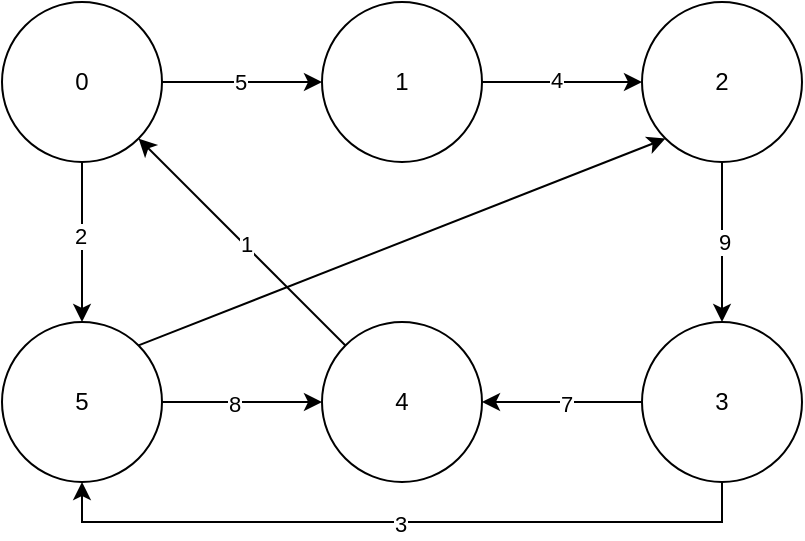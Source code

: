 <mxfile version="21.0.6" type="device" pages="3"><diagram name="graph" id="VqqsskGvAyJRVhel9nWN"><mxGraphModel dx="794" dy="491" grid="1" gridSize="10" guides="1" tooltips="1" connect="1" arrows="1" fold="1" page="1" pageScale="1" pageWidth="1100" pageHeight="850" math="0" shadow="0"><root><mxCell id="0"/><mxCell id="1" parent="0"/><mxCell id="hbhjXMSSPPNHoTmf7Dx2-3" value="" style="edgeStyle=orthogonalEdgeStyle;rounded=0;orthogonalLoop=1;jettySize=auto;html=1;" parent="1" source="hbhjXMSSPPNHoTmf7Dx2-1" target="hbhjXMSSPPNHoTmf7Dx2-2" edge="1"><mxGeometry relative="1" as="geometry"/></mxCell><mxCell id="hbhjXMSSPPNHoTmf7Dx2-22" value="5" style="edgeLabel;html=1;align=center;verticalAlign=middle;resizable=0;points=[];" parent="hbhjXMSSPPNHoTmf7Dx2-3" vertex="1" connectable="0"><mxGeometry x="-0.025" relative="1" as="geometry"><mxPoint as="offset"/></mxGeometry></mxCell><mxCell id="hbhjXMSSPPNHoTmf7Dx2-16" style="edgeStyle=orthogonalEdgeStyle;rounded=0;orthogonalLoop=1;jettySize=auto;html=1;entryX=0.5;entryY=0;entryDx=0;entryDy=0;" parent="1" source="hbhjXMSSPPNHoTmf7Dx2-1" target="hbhjXMSSPPNHoTmf7Dx2-14" edge="1"><mxGeometry relative="1" as="geometry"/></mxCell><mxCell id="hbhjXMSSPPNHoTmf7Dx2-23" value="2" style="edgeLabel;html=1;align=center;verticalAlign=middle;resizable=0;points=[];" parent="hbhjXMSSPPNHoTmf7Dx2-16" vertex="1" connectable="0"><mxGeometry x="-0.075" y="-1" relative="1" as="geometry"><mxPoint as="offset"/></mxGeometry></mxCell><mxCell id="hbhjXMSSPPNHoTmf7Dx2-1" value="0" style="ellipse;whiteSpace=wrap;html=1;aspect=fixed;" parent="1" vertex="1"><mxGeometry x="370" y="220" width="80" height="80" as="geometry"/></mxCell><mxCell id="hbhjXMSSPPNHoTmf7Dx2-6" value="" style="edgeStyle=orthogonalEdgeStyle;rounded=0;orthogonalLoop=1;jettySize=auto;html=1;" parent="1" source="hbhjXMSSPPNHoTmf7Dx2-2" target="hbhjXMSSPPNHoTmf7Dx2-5" edge="1"><mxGeometry relative="1" as="geometry"/></mxCell><mxCell id="hbhjXMSSPPNHoTmf7Dx2-24" value="4" style="edgeLabel;html=1;align=center;verticalAlign=middle;resizable=0;points=[];" parent="hbhjXMSSPPNHoTmf7Dx2-6" vertex="1" connectable="0"><mxGeometry x="-0.075" y="1" relative="1" as="geometry"><mxPoint as="offset"/></mxGeometry></mxCell><mxCell id="hbhjXMSSPPNHoTmf7Dx2-2" value="1" style="ellipse;whiteSpace=wrap;html=1;aspect=fixed;" parent="1" vertex="1"><mxGeometry x="530" y="220" width="80" height="80" as="geometry"/></mxCell><mxCell id="hbhjXMSSPPNHoTmf7Dx2-8" value="" style="edgeStyle=orthogonalEdgeStyle;rounded=0;orthogonalLoop=1;jettySize=auto;html=1;" parent="1" source="hbhjXMSSPPNHoTmf7Dx2-5" target="hbhjXMSSPPNHoTmf7Dx2-7" edge="1"><mxGeometry relative="1" as="geometry"/></mxCell><mxCell id="hbhjXMSSPPNHoTmf7Dx2-25" value="9" style="edgeLabel;html=1;align=center;verticalAlign=middle;resizable=0;points=[];" parent="hbhjXMSSPPNHoTmf7Dx2-8" vertex="1" connectable="0"><mxGeometry y="1" relative="1" as="geometry"><mxPoint as="offset"/></mxGeometry></mxCell><mxCell id="hbhjXMSSPPNHoTmf7Dx2-5" value="2" style="ellipse;whiteSpace=wrap;html=1;aspect=fixed;" parent="1" vertex="1"><mxGeometry x="690" y="220" width="80" height="80" as="geometry"/></mxCell><mxCell id="hbhjXMSSPPNHoTmf7Dx2-11" value="" style="edgeStyle=orthogonalEdgeStyle;rounded=0;orthogonalLoop=1;jettySize=auto;html=1;" parent="1" source="hbhjXMSSPPNHoTmf7Dx2-7" target="hbhjXMSSPPNHoTmf7Dx2-10" edge="1"><mxGeometry relative="1" as="geometry"/></mxCell><mxCell id="hbhjXMSSPPNHoTmf7Dx2-26" value="7" style="edgeLabel;html=1;align=center;verticalAlign=middle;resizable=0;points=[];" parent="hbhjXMSSPPNHoTmf7Dx2-11" vertex="1" connectable="0"><mxGeometry x="-0.05" y="1" relative="1" as="geometry"><mxPoint as="offset"/></mxGeometry></mxCell><mxCell id="hbhjXMSSPPNHoTmf7Dx2-19" style="edgeStyle=orthogonalEdgeStyle;rounded=0;orthogonalLoop=1;jettySize=auto;html=1;exitX=0.5;exitY=1;exitDx=0;exitDy=0;entryX=0.5;entryY=1;entryDx=0;entryDy=0;" parent="1" source="hbhjXMSSPPNHoTmf7Dx2-7" target="hbhjXMSSPPNHoTmf7Dx2-14" edge="1"><mxGeometry relative="1" as="geometry"><Array as="points"><mxPoint x="730" y="480"/><mxPoint x="410" y="480"/></Array></mxGeometry></mxCell><mxCell id="hbhjXMSSPPNHoTmf7Dx2-27" value="3" style="edgeLabel;html=1;align=center;verticalAlign=middle;resizable=0;points=[];" parent="hbhjXMSSPPNHoTmf7Dx2-19" vertex="1" connectable="0"><mxGeometry x="0.006" y="1" relative="1" as="geometry"><mxPoint as="offset"/></mxGeometry></mxCell><mxCell id="hbhjXMSSPPNHoTmf7Dx2-7" value="3" style="ellipse;whiteSpace=wrap;html=1;aspect=fixed;" parent="1" vertex="1"><mxGeometry x="690" y="380" width="80" height="80" as="geometry"/></mxCell><mxCell id="hbhjXMSSPPNHoTmf7Dx2-15" value="" style="edgeStyle=orthogonalEdgeStyle;rounded=0;orthogonalLoop=1;jettySize=auto;html=1;startArrow=classic;startFill=1;endArrow=none;endFill=0;" parent="1" source="hbhjXMSSPPNHoTmf7Dx2-10" target="hbhjXMSSPPNHoTmf7Dx2-14" edge="1"><mxGeometry relative="1" as="geometry"/></mxCell><mxCell id="hbhjXMSSPPNHoTmf7Dx2-29" value="8" style="edgeLabel;html=1;align=center;verticalAlign=middle;resizable=0;points=[];" parent="hbhjXMSSPPNHoTmf7Dx2-15" vertex="1" connectable="0"><mxGeometry x="0.1" y="1" relative="1" as="geometry"><mxPoint as="offset"/></mxGeometry></mxCell><mxCell id="hbhjXMSSPPNHoTmf7Dx2-20" style="rounded=0;orthogonalLoop=1;jettySize=auto;html=1;exitX=0;exitY=0;exitDx=0;exitDy=0;entryX=1;entryY=1;entryDx=0;entryDy=0;" parent="1" source="hbhjXMSSPPNHoTmf7Dx2-10" target="hbhjXMSSPPNHoTmf7Dx2-1" edge="1"><mxGeometry relative="1" as="geometry"/></mxCell><mxCell id="hbhjXMSSPPNHoTmf7Dx2-28" value="1" style="edgeLabel;html=1;align=center;verticalAlign=middle;resizable=0;points=[];" parent="hbhjXMSSPPNHoTmf7Dx2-20" vertex="1" connectable="0"><mxGeometry x="-0.029" y="-1" relative="1" as="geometry"><mxPoint as="offset"/></mxGeometry></mxCell><mxCell id="hbhjXMSSPPNHoTmf7Dx2-10" value="4" style="ellipse;whiteSpace=wrap;html=1;aspect=fixed;" parent="1" vertex="1"><mxGeometry x="530" y="380" width="80" height="80" as="geometry"/></mxCell><mxCell id="hbhjXMSSPPNHoTmf7Dx2-21" style="edgeStyle=none;rounded=0;orthogonalLoop=1;jettySize=auto;html=1;exitX=1;exitY=0;exitDx=0;exitDy=0;entryX=0;entryY=1;entryDx=0;entryDy=0;" parent="1" source="hbhjXMSSPPNHoTmf7Dx2-14" target="hbhjXMSSPPNHoTmf7Dx2-5" edge="1"><mxGeometry relative="1" as="geometry"/></mxCell><mxCell id="hbhjXMSSPPNHoTmf7Dx2-14" value="5" style="ellipse;whiteSpace=wrap;html=1;aspect=fixed;" parent="1" vertex="1"><mxGeometry x="370" y="380" width="80" height="80" as="geometry"/></mxCell></root></mxGraphModel></diagram><diagram id="MIWcpX5m_j7jr_BOgCvF" name="tree_dfs"><mxGraphModel dx="794" dy="491" grid="1" gridSize="10" guides="1" tooltips="1" connect="1" arrows="1" fold="1" page="1" pageScale="1" pageWidth="1100" pageHeight="850" math="0" shadow="0"><root><mxCell id="0"/><mxCell id="1" parent="0"/><mxCell id="f6bbkJyz7zZwomvE9vL9-3" value="" style="rounded=0;orthogonalLoop=1;jettySize=auto;html=1;" parent="1" source="f6bbkJyz7zZwomvE9vL9-1" target="f6bbkJyz7zZwomvE9vL9-2" edge="1"><mxGeometry relative="1" as="geometry"/></mxCell><mxCell id="f6bbkJyz7zZwomvE9vL9-6" value="" style="rounded=0;orthogonalLoop=1;jettySize=auto;html=1;" parent="1" source="f6bbkJyz7zZwomvE9vL9-1" target="f6bbkJyz7zZwomvE9vL9-5" edge="1"><mxGeometry relative="1" as="geometry"/></mxCell><mxCell id="f6bbkJyz7zZwomvE9vL9-1" value="0" style="ellipse;whiteSpace=wrap;html=1;aspect=fixed;" parent="1" vertex="1"><mxGeometry x="440" y="80" width="80" height="80" as="geometry"/></mxCell><mxCell id="f6bbkJyz7zZwomvE9vL9-2" value="1" style="ellipse;whiteSpace=wrap;html=1;" parent="1" vertex="1"><mxGeometry x="360" y="200" width="80" height="80" as="geometry"/></mxCell><mxCell id="f6bbkJyz7zZwomvE9vL9-8" value="" style="rounded=0;orthogonalLoop=1;jettySize=auto;html=1;" parent="1" source="f6bbkJyz7zZwomvE9vL9-5" target="f6bbkJyz7zZwomvE9vL9-7" edge="1"><mxGeometry relative="1" as="geometry"/></mxCell><mxCell id="f6bbkJyz7zZwomvE9vL9-11" value="" style="rounded=0;orthogonalLoop=1;jettySize=auto;html=1;" parent="1" source="f6bbkJyz7zZwomvE9vL9-5" target="f6bbkJyz7zZwomvE9vL9-10" edge="1"><mxGeometry relative="1" as="geometry"/></mxCell><mxCell id="f6bbkJyz7zZwomvE9vL9-5" value="5" style="ellipse;whiteSpace=wrap;html=1;aspect=fixed;" parent="1" vertex="1"><mxGeometry x="520" y="200" width="80" height="80" as="geometry"/></mxCell><mxCell id="f6bbkJyz7zZwomvE9vL9-7" value="4" style="ellipse;whiteSpace=wrap;html=1;aspect=fixed;" parent="1" vertex="1"><mxGeometry x="440" y="320" width="80" height="80" as="geometry"/></mxCell><mxCell id="f6bbkJyz7zZwomvE9vL9-13" value="" style="rounded=0;orthogonalLoop=1;jettySize=auto;html=1;" parent="1" source="f6bbkJyz7zZwomvE9vL9-10" target="f6bbkJyz7zZwomvE9vL9-12" edge="1"><mxGeometry relative="1" as="geometry"/></mxCell><mxCell id="f6bbkJyz7zZwomvE9vL9-10" value="2" style="ellipse;whiteSpace=wrap;html=1;aspect=fixed;" parent="1" vertex="1"><mxGeometry x="600" y="320" width="80" height="80" as="geometry"/></mxCell><mxCell id="f6bbkJyz7zZwomvE9vL9-12" value="3" style="ellipse;whiteSpace=wrap;html=1;aspect=fixed;" parent="1" vertex="1"><mxGeometry x="680" y="440" width="80" height="80" as="geometry"/></mxCell><mxCell id="f6bbkJyz7zZwomvE9vL9-14" value="1" style="ellipse;whiteSpace=wrap;html=1;aspect=fixed;fillColor=#d5e8d4;strokeColor=#82b366;" parent="1" vertex="1"><mxGeometry x="500" y="102.5" width="35" height="35" as="geometry"/></mxCell><mxCell id="f6bbkJyz7zZwomvE9vL9-15" value="2" style="ellipse;whiteSpace=wrap;html=1;aspect=fixed;fillColor=#d5e8d4;strokeColor=#82b366;" parent="1" vertex="1"><mxGeometry x="580" y="222.5" width="35" height="35" as="geometry"/></mxCell><mxCell id="f6bbkJyz7zZwomvE9vL9-16" value="3" style="ellipse;whiteSpace=wrap;html=1;aspect=fixed;fillColor=#d5e8d4;strokeColor=#82b366;" parent="1" vertex="1"><mxGeometry x="660" y="342.5" width="35" height="35" as="geometry"/></mxCell><mxCell id="f6bbkJyz7zZwomvE9vL9-17" value="4" style="ellipse;whiteSpace=wrap;html=1;aspect=fixed;fillColor=#d5e8d4;strokeColor=#82b366;" parent="1" vertex="1"><mxGeometry x="740" y="462.5" width="35" height="35" as="geometry"/></mxCell><mxCell id="f6bbkJyz7zZwomvE9vL9-18" value="5" style="ellipse;whiteSpace=wrap;html=1;aspect=fixed;fillColor=#d5e8d4;strokeColor=#82b366;" parent="1" vertex="1"><mxGeometry x="500" y="342.5" width="35" height="35" as="geometry"/></mxCell><mxCell id="f6bbkJyz7zZwomvE9vL9-19" value="6" style="ellipse;whiteSpace=wrap;html=1;aspect=fixed;fillColor=#d5e8d4;strokeColor=#82b366;" parent="1" vertex="1"><mxGeometry x="420" y="222.5" width="35" height="35" as="geometry"/></mxCell></root></mxGraphModel></diagram><diagram id="Yae0NlCMRkA0WKOqOVBJ" name="kl"><mxGraphModel dx="794" dy="434" grid="1" gridSize="10" guides="1" tooltips="1" connect="1" arrows="1" fold="1" page="1" pageScale="1" pageWidth="1100" pageHeight="850" math="0" shadow="0"><root><mxCell id="0"/><mxCell id="1" parent="0"/><mxCell id="9sTx6m_-Byir8Omt71uG-3" value="" style="rounded=0;orthogonalLoop=1;jettySize=auto;endArrow=none;endFill=0;" parent="1" source="9sTx6m_-Byir8Omt71uG-1" target="9sTx6m_-Byir8Omt71uG-2" edge="1"><mxGeometry relative="1" as="geometry"/></mxCell><mxCell id="9sTx6m_-Byir8Omt71uG-21" value="2" style="edgeLabel;align=center;verticalAlign=middle;resizable=0;points=[];" parent="9sTx6m_-Byir8Omt71uG-3" vertex="1" connectable="0"><mxGeometry relative="1" as="geometry"><mxPoint as="offset"/></mxGeometry></mxCell><mxCell id="9sTx6m_-Byir8Omt71uG-5" value="5" style="rounded=0;orthogonalLoop=1;jettySize=auto;endArrow=none;endFill=0;" parent="1" source="9sTx6m_-Byir8Omt71uG-1" target="9sTx6m_-Byir8Omt71uG-4" edge="1"><mxGeometry relative="1" as="geometry"/></mxCell><mxCell id="9sTx6m_-Byir8Omt71uG-1" value="0" style="ellipse;whiteSpace=wrap;html=1;aspect=fixed;fillColor=#dae8fc;strokeColor=#6c8ebf;" parent="1" vertex="1"><mxGeometry x="200" y="80" width="80" height="80" as="geometry"/></mxCell><mxCell id="9sTx6m_-Byir8Omt71uG-10" value="" style="rounded=0;orthogonalLoop=1;jettySize=auto;endArrow=none;endFill=0;" parent="1" source="9sTx6m_-Byir8Omt71uG-2" target="9sTx6m_-Byir8Omt71uG-9" edge="1"><mxGeometry relative="1" as="geometry"/></mxCell><mxCell id="9sTx6m_-Byir8Omt71uG-19" value="1" style="edgeLabel;align=center;verticalAlign=middle;resizable=0;points=[];" parent="9sTx6m_-Byir8Omt71uG-10" vertex="1" connectable="0"><mxGeometry x="-0.05" relative="1" as="geometry"><mxPoint as="offset"/></mxGeometry></mxCell><mxCell id="9sTx6m_-Byir8Omt71uG-2" value="1" style="ellipse;aspect=fixed;fillColor=#d5e8d4;strokeColor=#82b366;" parent="1" vertex="1"><mxGeometry x="360" y="160" width="80" height="80" as="geometry"/></mxCell><mxCell id="9sTx6m_-Byir8Omt71uG-7" value="" style="rounded=0;orthogonalLoop=1;jettySize=auto;endArrow=none;endFill=0;" parent="1" source="9sTx6m_-Byir8Omt71uG-4" target="9sTx6m_-Byir8Omt71uG-6" edge="1"><mxGeometry relative="1" as="geometry"/></mxCell><mxCell id="9sTx6m_-Byir8Omt71uG-22" value="4" style="edgeLabel;align=center;verticalAlign=middle;resizable=0;points=[];" parent="9sTx6m_-Byir8Omt71uG-7" vertex="1" connectable="0"><mxGeometry x="0.045" relative="1" as="geometry"><mxPoint as="offset"/></mxGeometry></mxCell><mxCell id="9sTx6m_-Byir8Omt71uG-4" value="2" style="ellipse;aspect=fixed;fillColor=#dae8fc;strokeColor=#6c8ebf;" parent="1" vertex="1"><mxGeometry x="200" y="360" width="80" height="80" as="geometry"/></mxCell><mxCell id="9sTx6m_-Byir8Omt71uG-8" value="" style="rounded=0;orthogonalLoop=1;jettySize=auto;endArrow=none;endFill=0;" parent="1" source="9sTx6m_-Byir8Omt71uG-6" target="9sTx6m_-Byir8Omt71uG-2" edge="1"><mxGeometry relative="1" as="geometry"/></mxCell><mxCell id="9sTx6m_-Byir8Omt71uG-20" value="3" style="edgeLabel;align=center;verticalAlign=middle;resizable=0;points=[];" parent="9sTx6m_-Byir8Omt71uG-8" vertex="1" connectable="0"><mxGeometry x="-0.1" relative="1" as="geometry"><mxPoint as="offset"/></mxGeometry></mxCell><mxCell id="9sTx6m_-Byir8Omt71uG-6" value="3" style="ellipse;aspect=fixed;fillColor=#d5e8d4;strokeColor=#82b366;" parent="1" vertex="1"><mxGeometry x="360" y="280" width="80" height="80" as="geometry"/></mxCell><mxCell id="9sTx6m_-Byir8Omt71uG-12" value="9" style="rounded=0;orthogonalLoop=1;jettySize=auto;endArrow=none;endFill=0;" parent="1" source="9sTx6m_-Byir8Omt71uG-9" target="9sTx6m_-Byir8Omt71uG-11" edge="1"><mxGeometry relative="1" as="geometry"/></mxCell><mxCell id="9sTx6m_-Byir8Omt71uG-15" value="6" style="rounded=0;orthogonalLoop=1;jettySize=auto;endArrow=none;endFill=0;" parent="1" source="9sTx6m_-Byir8Omt71uG-9" target="9sTx6m_-Byir8Omt71uG-14" edge="1"><mxGeometry relative="1" as="geometry"/></mxCell><mxCell id="9sTx6m_-Byir8Omt71uG-9" value="4" style="ellipse;aspect=fixed;fillColor=#d5e8d4;strokeColor=#82b366;" parent="1" vertex="1"><mxGeometry x="520" y="160" width="80" height="80" as="geometry"/></mxCell><mxCell id="9sTx6m_-Byir8Omt71uG-13" value="1" style="rounded=0;orthogonalLoop=1;jettySize=auto;endArrow=none;endFill=0;" parent="1" source="9sTx6m_-Byir8Omt71uG-11" target="9sTx6m_-Byir8Omt71uG-6" edge="1"><mxGeometry relative="1" as="geometry"/></mxCell><mxCell id="9sTx6m_-Byir8Omt71uG-11" value="5" style="ellipse;aspect=fixed;fillColor=#d5e8d4;strokeColor=#82b366;" parent="1" vertex="1"><mxGeometry x="520" y="280" width="80" height="80" as="geometry"/></mxCell><mxCell id="9sTx6m_-Byir8Omt71uG-17" value="" style="rounded=0;orthogonalLoop=1;jettySize=auto;endArrow=none;endFill=0;" parent="1" source="9sTx6m_-Byir8Omt71uG-14" target="9sTx6m_-Byir8Omt71uG-16" edge="1"><mxGeometry relative="1" as="geometry"/></mxCell><mxCell id="9sTx6m_-Byir8Omt71uG-24" value="8" style="edgeLabel;align=center;verticalAlign=middle;resizable=0;points=[];" parent="9sTx6m_-Byir8Omt71uG-17" vertex="1" connectable="0"><mxGeometry y="1" relative="1" as="geometry"><mxPoint as="offset"/></mxGeometry></mxCell><mxCell id="9sTx6m_-Byir8Omt71uG-14" value="6" style="ellipse;aspect=fixed;fillColor=#dae8fc;strokeColor=#6c8ebf;" parent="1" vertex="1"><mxGeometry x="680" y="80" width="80" height="80" as="geometry"/></mxCell><mxCell id="9sTx6m_-Byir8Omt71uG-18" style="rounded=0;orthogonalLoop=1;jettySize=auto;entryX=0.975;entryY=0.713;entryDx=0;entryDy=0;entryPerimeter=0;endArrow=none;endFill=0;" parent="1" source="9sTx6m_-Byir8Omt71uG-16" target="9sTx6m_-Byir8Omt71uG-11" edge="1"><mxGeometry relative="1" as="geometry"/></mxCell><mxCell id="9sTx6m_-Byir8Omt71uG-23" value="7" style="edgeLabel;align=center;verticalAlign=middle;resizable=0;points=[];" parent="9sTx6m_-Byir8Omt71uG-18" vertex="1" connectable="0"><mxGeometry x="0.062" y="1" relative="1" as="geometry"><mxPoint as="offset"/></mxGeometry></mxCell><mxCell id="9sTx6m_-Byir8Omt71uG-16" value="7" style="ellipse;aspect=fixed;fillColor=#dae8fc;strokeColor=#6c8ebf;" parent="1" vertex="1"><mxGeometry x="680" y="360" width="80" height="80" as="geometry"/></mxCell></root></mxGraphModel></diagram></mxfile>